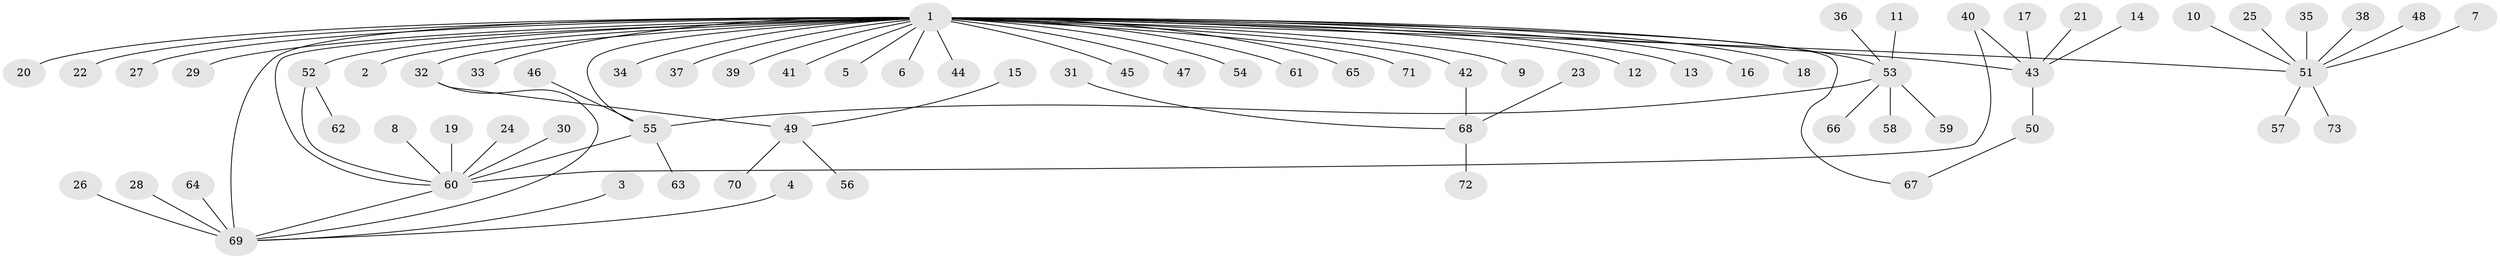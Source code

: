 // original degree distribution, {3: 0.07534246575342465, 37: 0.00684931506849315, 2: 0.21232876712328766, 6: 0.00684931506849315, 1: 0.6095890410958904, 10: 0.00684931506849315, 4: 0.0273972602739726, 7: 0.02054794520547945, 9: 0.00684931506849315, 5: 0.02054794520547945, 12: 0.00684931506849315}
// Generated by graph-tools (version 1.1) at 2025/26/03/09/25 03:26:06]
// undirected, 73 vertices, 79 edges
graph export_dot {
graph [start="1"]
  node [color=gray90,style=filled];
  1;
  2;
  3;
  4;
  5;
  6;
  7;
  8;
  9;
  10;
  11;
  12;
  13;
  14;
  15;
  16;
  17;
  18;
  19;
  20;
  21;
  22;
  23;
  24;
  25;
  26;
  27;
  28;
  29;
  30;
  31;
  32;
  33;
  34;
  35;
  36;
  37;
  38;
  39;
  40;
  41;
  42;
  43;
  44;
  45;
  46;
  47;
  48;
  49;
  50;
  51;
  52;
  53;
  54;
  55;
  56;
  57;
  58;
  59;
  60;
  61;
  62;
  63;
  64;
  65;
  66;
  67;
  68;
  69;
  70;
  71;
  72;
  73;
  1 -- 2 [weight=1.0];
  1 -- 5 [weight=1.0];
  1 -- 6 [weight=1.0];
  1 -- 9 [weight=1.0];
  1 -- 12 [weight=1.0];
  1 -- 13 [weight=1.0];
  1 -- 16 [weight=1.0];
  1 -- 18 [weight=1.0];
  1 -- 20 [weight=1.0];
  1 -- 22 [weight=1.0];
  1 -- 27 [weight=1.0];
  1 -- 29 [weight=1.0];
  1 -- 32 [weight=1.0];
  1 -- 33 [weight=1.0];
  1 -- 34 [weight=1.0];
  1 -- 37 [weight=1.0];
  1 -- 39 [weight=1.0];
  1 -- 41 [weight=1.0];
  1 -- 42 [weight=1.0];
  1 -- 43 [weight=2.0];
  1 -- 44 [weight=1.0];
  1 -- 45 [weight=1.0];
  1 -- 47 [weight=1.0];
  1 -- 51 [weight=1.0];
  1 -- 52 [weight=1.0];
  1 -- 53 [weight=1.0];
  1 -- 54 [weight=1.0];
  1 -- 55 [weight=1.0];
  1 -- 60 [weight=1.0];
  1 -- 61 [weight=1.0];
  1 -- 65 [weight=1.0];
  1 -- 67 [weight=1.0];
  1 -- 69 [weight=2.0];
  1 -- 71 [weight=1.0];
  3 -- 69 [weight=1.0];
  4 -- 69 [weight=1.0];
  7 -- 51 [weight=1.0];
  8 -- 60 [weight=1.0];
  10 -- 51 [weight=1.0];
  11 -- 53 [weight=1.0];
  14 -- 43 [weight=1.0];
  15 -- 49 [weight=1.0];
  17 -- 43 [weight=1.0];
  19 -- 60 [weight=1.0];
  21 -- 43 [weight=1.0];
  23 -- 68 [weight=1.0];
  24 -- 60 [weight=1.0];
  25 -- 51 [weight=1.0];
  26 -- 69 [weight=1.0];
  28 -- 69 [weight=1.0];
  30 -- 60 [weight=1.0];
  31 -- 68 [weight=1.0];
  32 -- 49 [weight=1.0];
  32 -- 69 [weight=1.0];
  35 -- 51 [weight=1.0];
  36 -- 53 [weight=1.0];
  38 -- 51 [weight=1.0];
  40 -- 43 [weight=1.0];
  40 -- 60 [weight=1.0];
  42 -- 68 [weight=1.0];
  43 -- 50 [weight=1.0];
  46 -- 55 [weight=1.0];
  48 -- 51 [weight=1.0];
  49 -- 56 [weight=1.0];
  49 -- 70 [weight=1.0];
  50 -- 67 [weight=1.0];
  51 -- 57 [weight=1.0];
  51 -- 73 [weight=1.0];
  52 -- 60 [weight=1.0];
  52 -- 62 [weight=1.0];
  53 -- 55 [weight=1.0];
  53 -- 58 [weight=1.0];
  53 -- 59 [weight=1.0];
  53 -- 66 [weight=1.0];
  55 -- 60 [weight=1.0];
  55 -- 63 [weight=1.0];
  60 -- 69 [weight=1.0];
  64 -- 69 [weight=1.0];
  68 -- 72 [weight=1.0];
}

